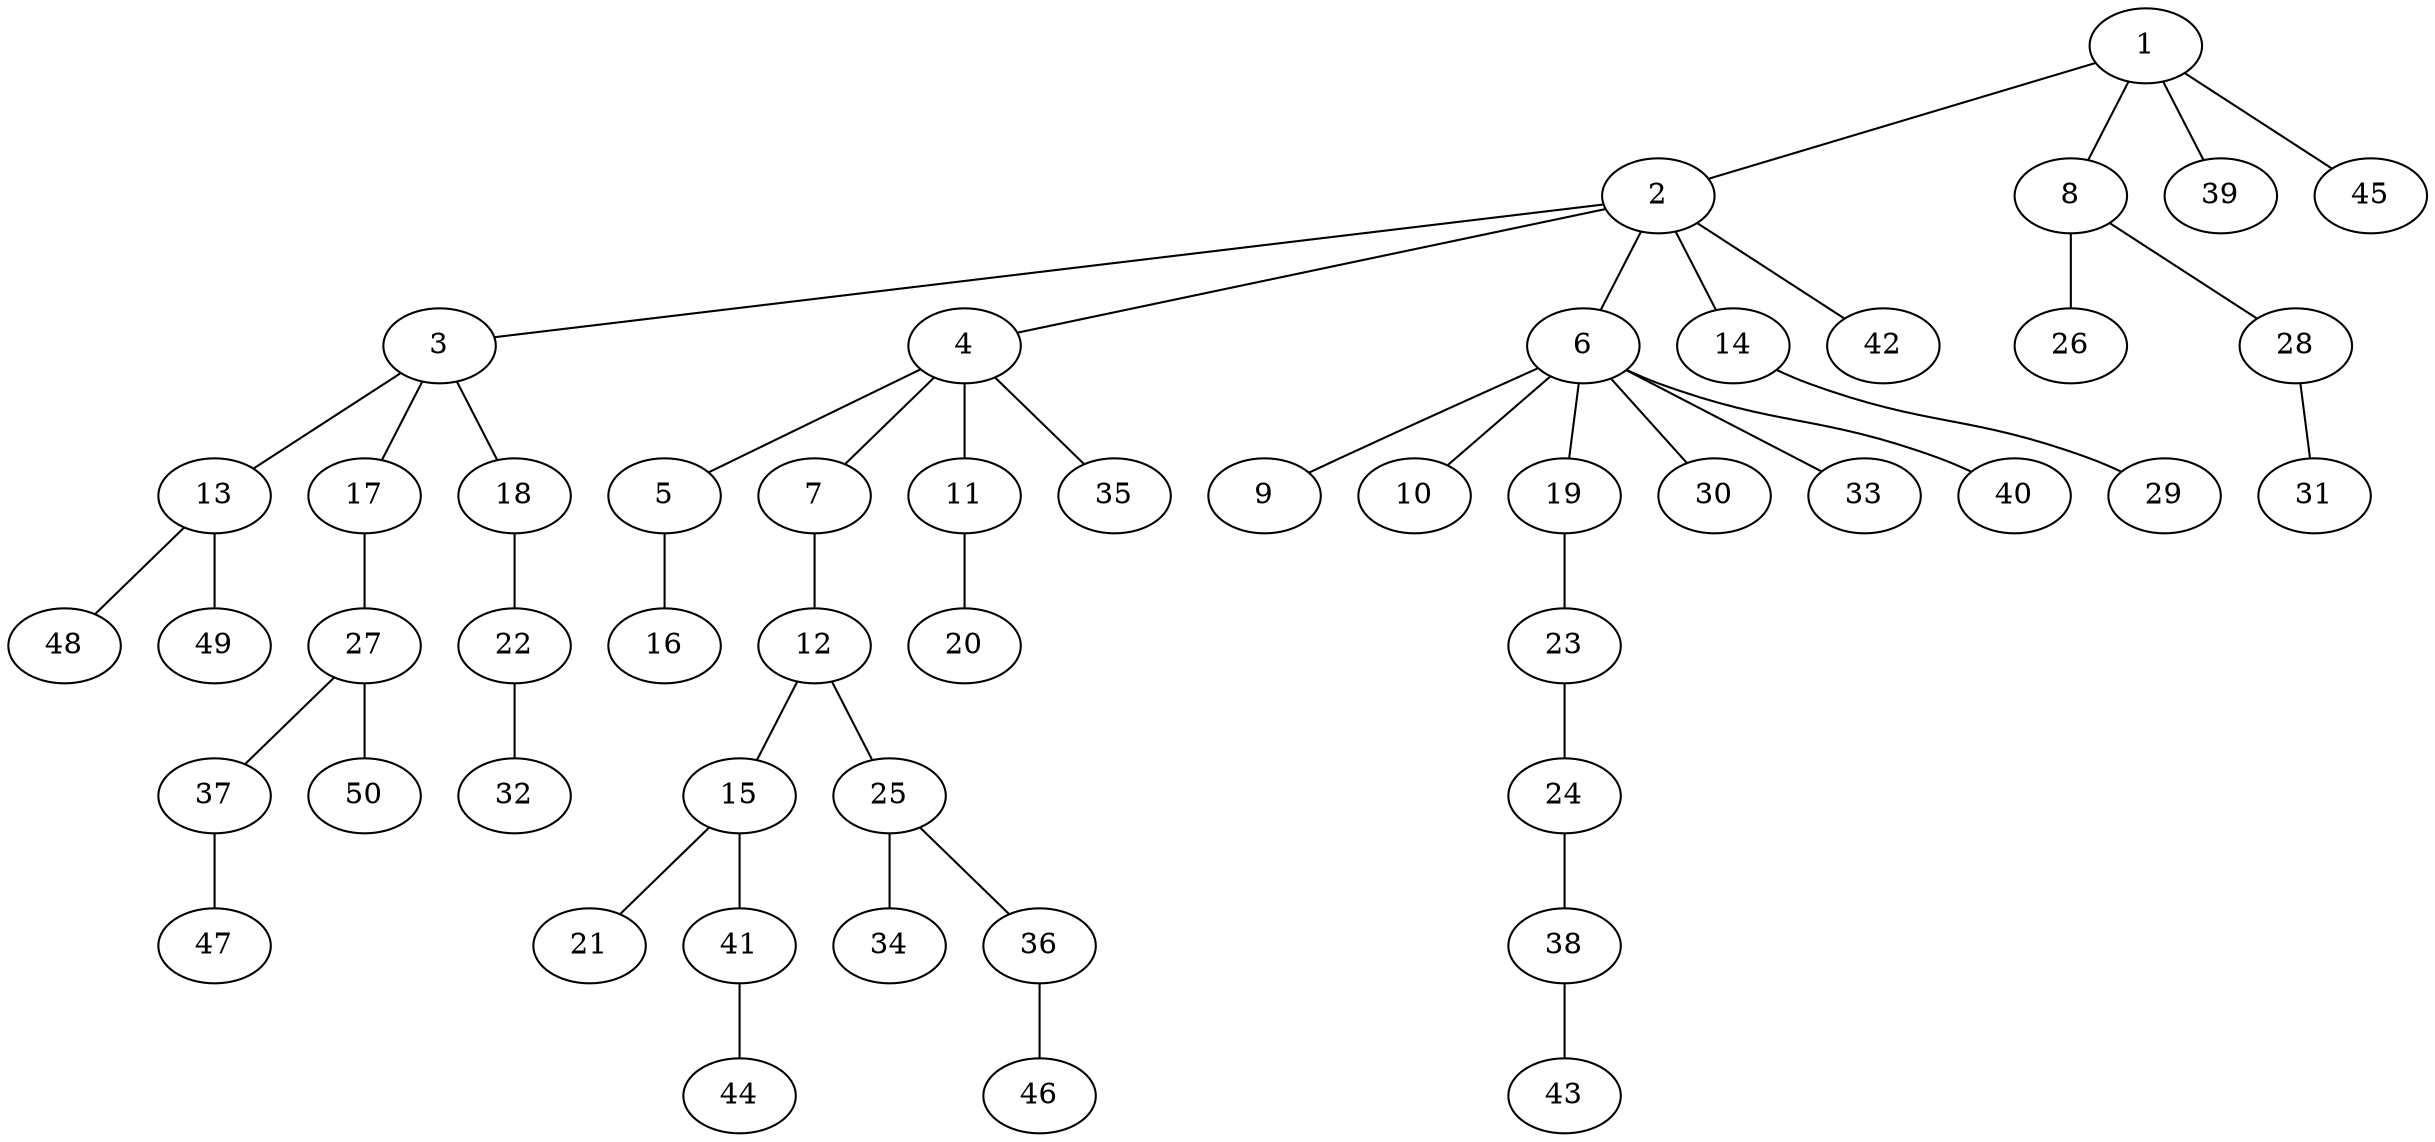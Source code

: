 graph graphname {1--2
1--8
1--39
1--45
2--3
2--4
2--6
2--14
2--42
3--13
3--17
3--18
4--5
4--7
4--11
4--35
5--16
6--9
6--10
6--19
6--30
6--33
6--40
7--12
8--26
8--28
11--20
12--15
12--25
13--48
13--49
14--29
15--21
15--41
17--27
18--22
19--23
22--32
23--24
24--38
25--34
25--36
27--37
27--50
28--31
36--46
37--47
38--43
41--44
}
